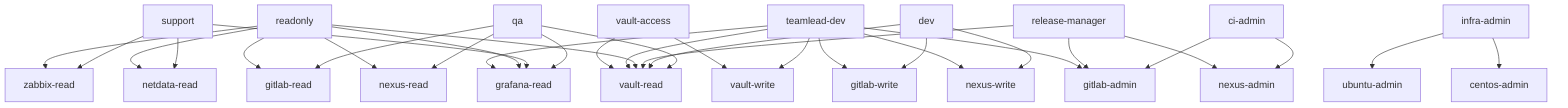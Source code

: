 graph TD
  qa --> gitlab-read
  qa --> vault-read
  qa --> nexus-read
  qa --> grafana-read
  support --> zabbix-read
  support --> grafana-read
  support --> netdata-read
  dev --> gitlab-write
  dev --> vault-read
  dev --> nexus-write
  infra-admin --> ubuntu-admin
  infra-admin --> centos-admin
  ci-admin --> gitlab-admin
  ci-admin --> nexus-admin
  release-manager --> gitlab-admin
  release-manager --> vault-read
  release-manager --> nexus-admin
  readonly --> gitlab-read
  readonly --> vault-read
  readonly --> grafana-read
  readonly --> zabbix-read
  readonly --> netdata-read
  readonly --> nexus-read
  teamlead-dev --> gitlab-write
  teamlead-dev --> gitlab-admin
  teamlead-dev --> vault-read
  teamlead-dev --> vault-write
  teamlead-dev --> nexus-write
  teamlead-dev --> grafana-read
  vault-access --> vault-read
  vault-access --> vault-write